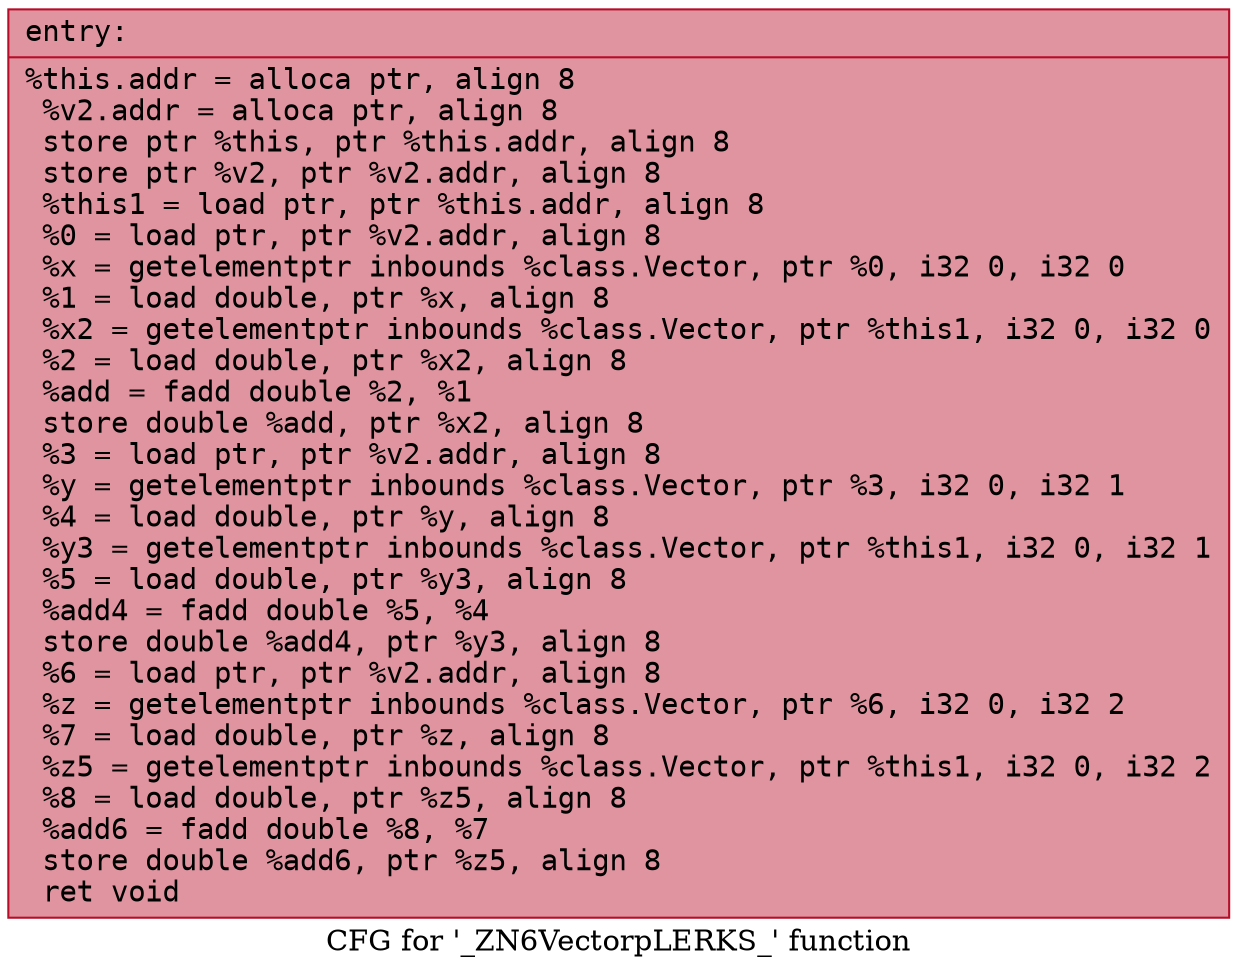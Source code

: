 digraph "CFG for '_ZN6VectorpLERKS_' function" {
	label="CFG for '_ZN6VectorpLERKS_' function";

	Node0x55cd7f06e880 [shape=record,color="#b70d28ff", style=filled, fillcolor="#b70d2870" fontname="Courier",label="{entry:\l|  %this.addr = alloca ptr, align 8\l  %v2.addr = alloca ptr, align 8\l  store ptr %this, ptr %this.addr, align 8\l  store ptr %v2, ptr %v2.addr, align 8\l  %this1 = load ptr, ptr %this.addr, align 8\l  %0 = load ptr, ptr %v2.addr, align 8\l  %x = getelementptr inbounds %class.Vector, ptr %0, i32 0, i32 0\l  %1 = load double, ptr %x, align 8\l  %x2 = getelementptr inbounds %class.Vector, ptr %this1, i32 0, i32 0\l  %2 = load double, ptr %x2, align 8\l  %add = fadd double %2, %1\l  store double %add, ptr %x2, align 8\l  %3 = load ptr, ptr %v2.addr, align 8\l  %y = getelementptr inbounds %class.Vector, ptr %3, i32 0, i32 1\l  %4 = load double, ptr %y, align 8\l  %y3 = getelementptr inbounds %class.Vector, ptr %this1, i32 0, i32 1\l  %5 = load double, ptr %y3, align 8\l  %add4 = fadd double %5, %4\l  store double %add4, ptr %y3, align 8\l  %6 = load ptr, ptr %v2.addr, align 8\l  %z = getelementptr inbounds %class.Vector, ptr %6, i32 0, i32 2\l  %7 = load double, ptr %z, align 8\l  %z5 = getelementptr inbounds %class.Vector, ptr %this1, i32 0, i32 2\l  %8 = load double, ptr %z5, align 8\l  %add6 = fadd double %8, %7\l  store double %add6, ptr %z5, align 8\l  ret void\l}"];
}
